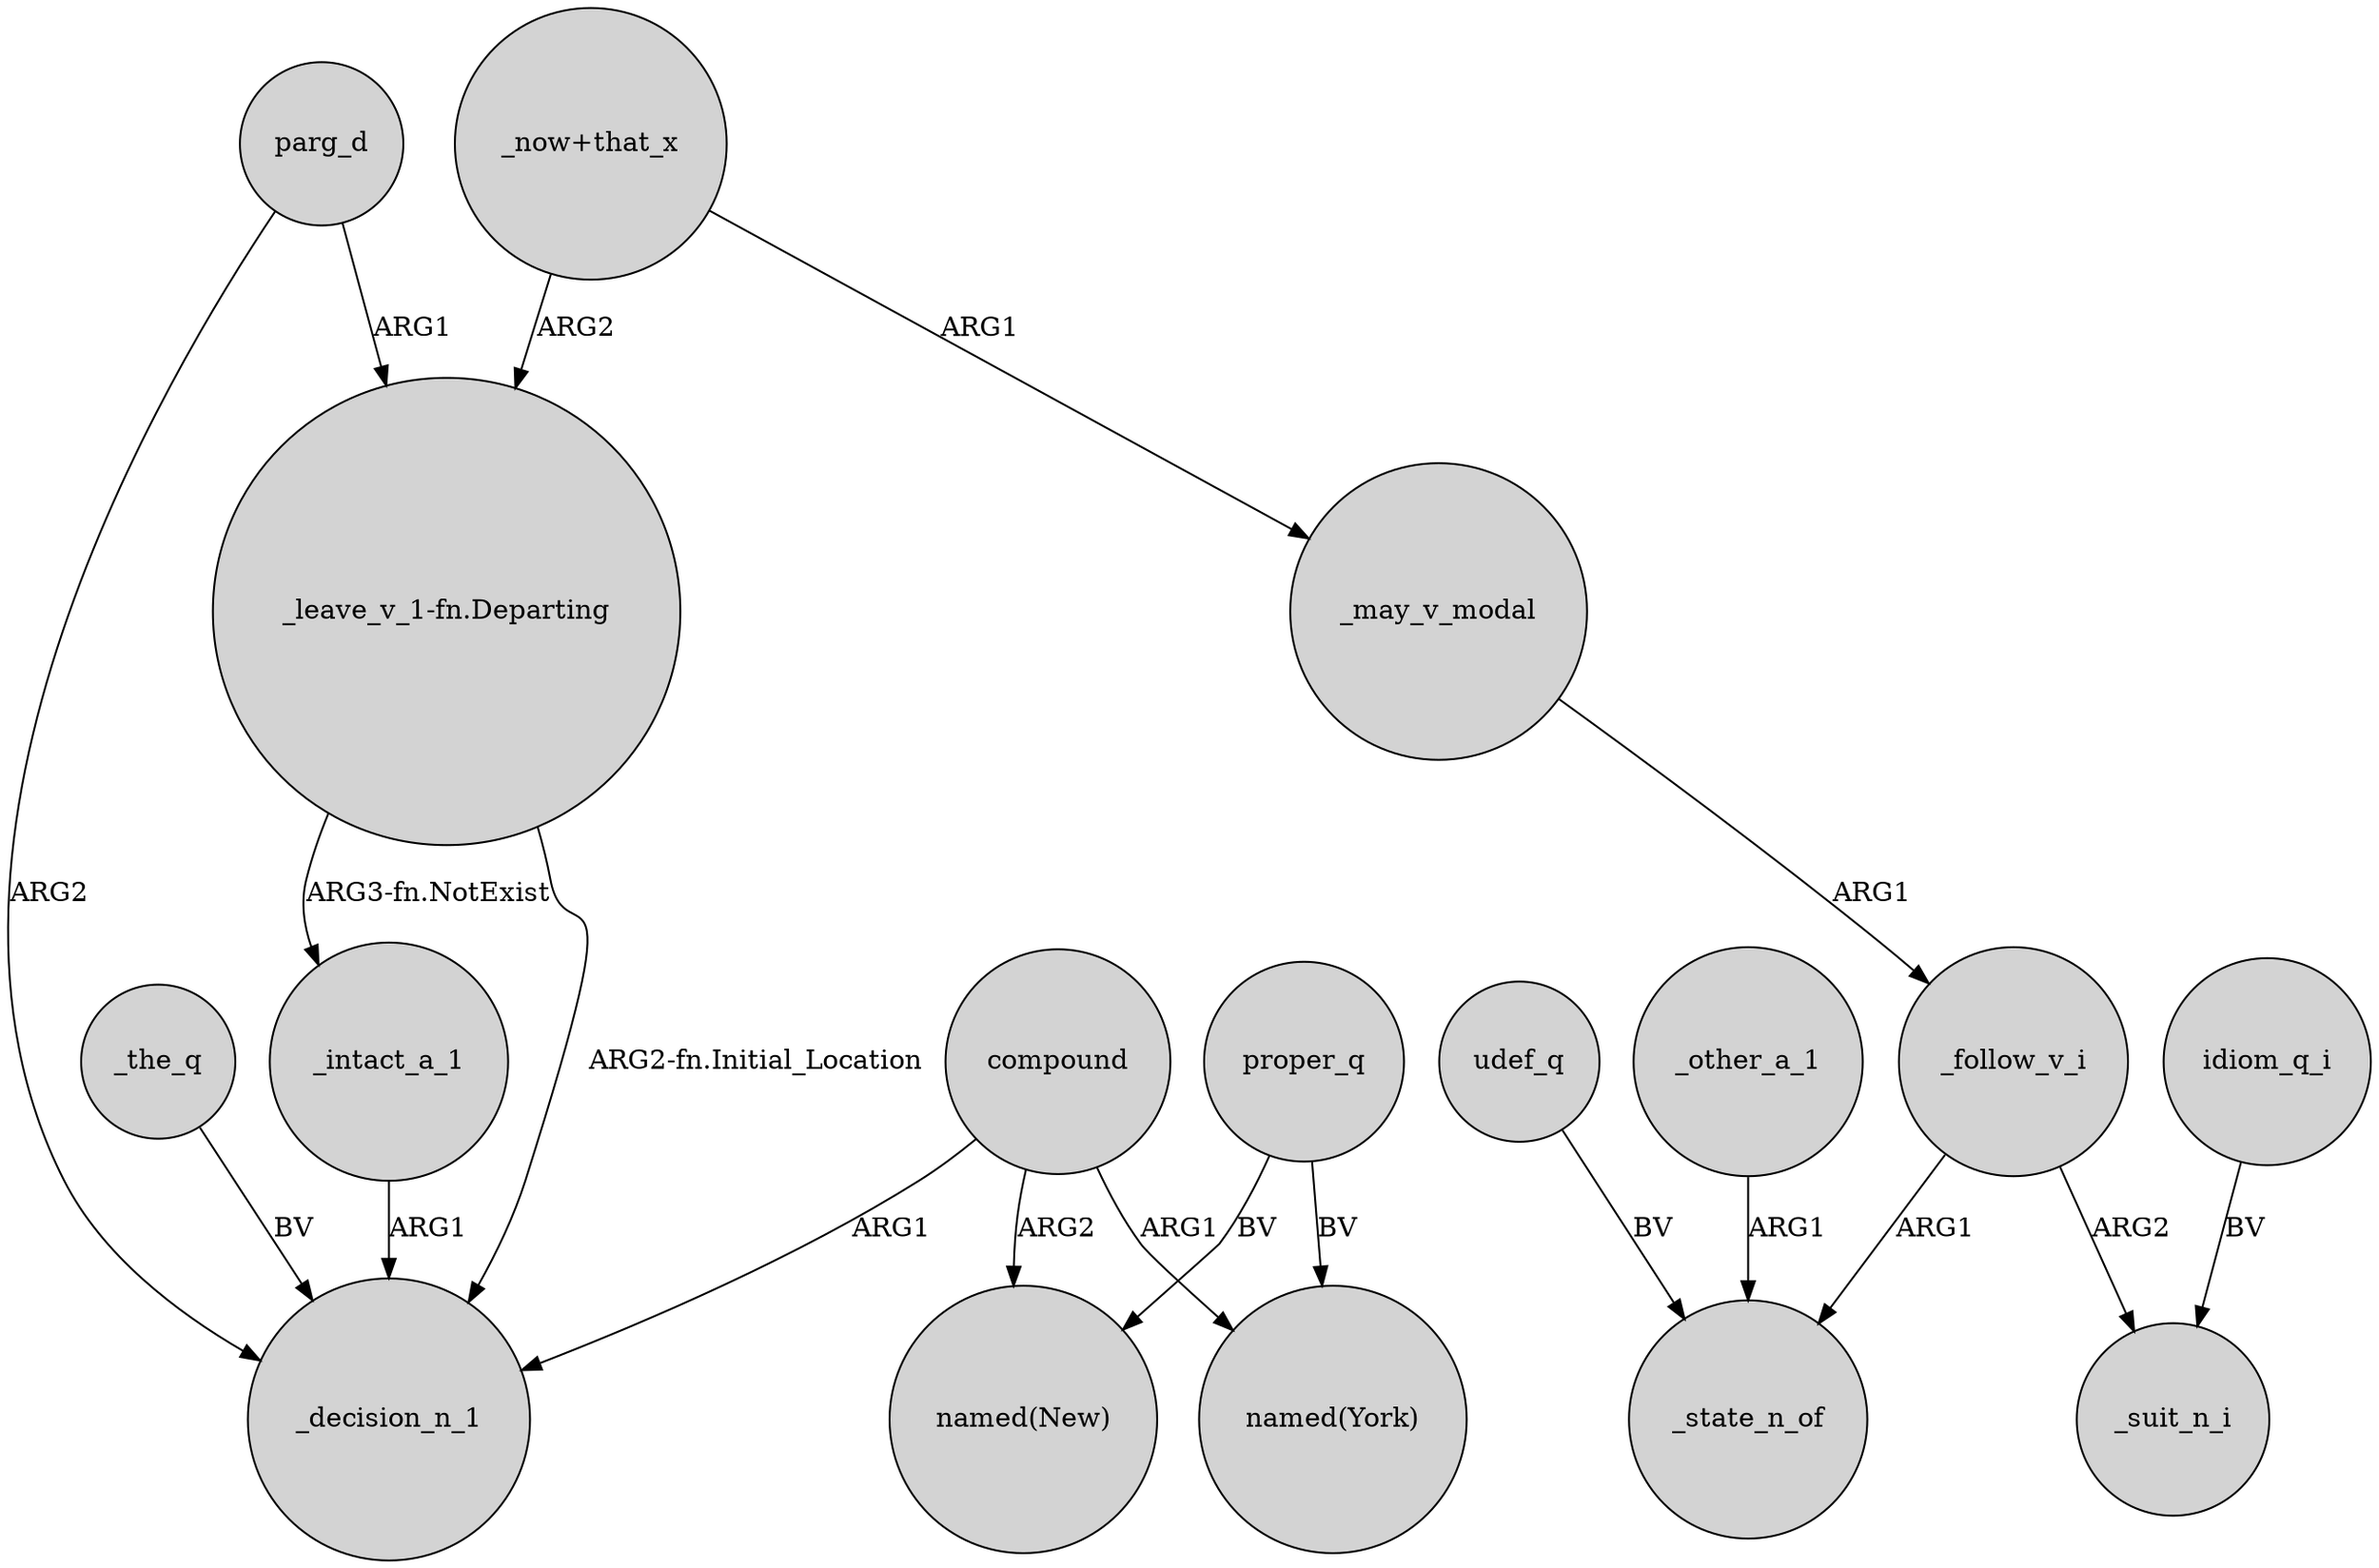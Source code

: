 digraph {
	node [shape=circle style=filled]
	compound -> _decision_n_1 [label=ARG1]
	compound -> "named(New)" [label=ARG2]
	proper_q -> "named(New)" [label=BV]
	udef_q -> _state_n_of [label=BV]
	parg_d -> _decision_n_1 [label=ARG2]
	idiom_q_i -> _suit_n_i [label=BV]
	_may_v_modal -> _follow_v_i [label=ARG1]
	_the_q -> _decision_n_1 [label=BV]
	_follow_v_i -> _state_n_of [label=ARG1]
	"_now+that_x" -> _may_v_modal [label=ARG1]
	compound -> "named(York)" [label=ARG1]
	"_leave_v_1-fn.Departing" -> _intact_a_1 [label="ARG3-fn.NotExist"]
	_other_a_1 -> _state_n_of [label=ARG1]
	parg_d -> "_leave_v_1-fn.Departing" [label=ARG1]
	_intact_a_1 -> _decision_n_1 [label=ARG1]
	_follow_v_i -> _suit_n_i [label=ARG2]
	"_now+that_x" -> "_leave_v_1-fn.Departing" [label=ARG2]
	proper_q -> "named(York)" [label=BV]
	"_leave_v_1-fn.Departing" -> _decision_n_1 [label="ARG2-fn.Initial_Location"]
}
